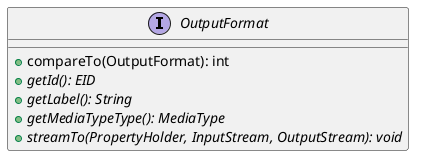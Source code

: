 @startuml

    interface OutputFormat [[OutputFormat.html]] {
        +compareTo(OutputFormat): int
        {abstract} +getId(): EID
        {abstract} +getLabel(): String
        {abstract} +getMediaTypeType(): MediaType
        {abstract} +streamTo(PropertyHolder, InputStream, OutputStream): void
    }

@enduml
